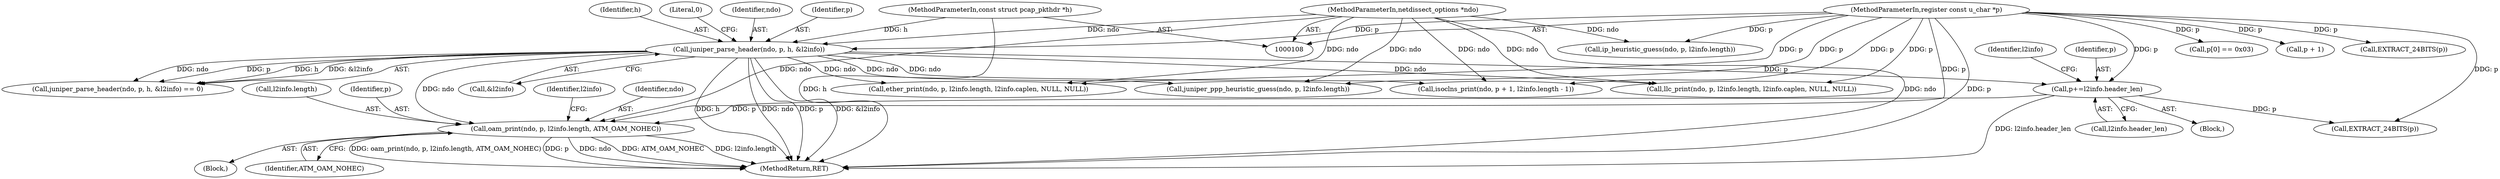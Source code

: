 digraph "0_tcpdump_1dcd10aceabbc03bf571ea32b892c522cbe923de_6@pointer" {
"1000147" [label="(Call,oam_print(ndo, p, l2info.length, ATM_OAM_NOHEC))"];
"1000122" [label="(Call,juniper_parse_header(ndo, p, h, &l2info))"];
"1000109" [label="(MethodParameterIn,netdissect_options *ndo)"];
"1000111" [label="(MethodParameterIn,register const u_char *p)"];
"1000110" [label="(MethodParameterIn,const struct pcap_pkthdr *h)"];
"1000133" [label="(Call,p+=l2info.header_len)"];
"1000149" [label="(Identifier,p)"];
"1000146" [label="(Block,)"];
"1000121" [label="(Call,juniper_parse_header(ndo, p, h, &l2info) == 0)"];
"1000142" [label="(Identifier,l2info)"];
"1000161" [label="(Call,EXTRACT_24BITS(p))"];
"1000124" [label="(Identifier,p)"];
"1000125" [label="(Identifier,h)"];
"1000242" [label="(Call,juniper_ppp_heuristic_guess(ndo, p, l2info.length))"];
"1000111" [label="(MethodParameterIn,register const u_char *p)"];
"1000220" [label="(Call,p[0] == 0x03)"];
"1000148" [label="(Identifier,ndo)"];
"1000122" [label="(Call,juniper_parse_header(ndo, p, h, &l2info))"];
"1000153" [label="(Identifier,ATM_OAM_NOHEC)"];
"1000150" [label="(Call,l2info.length)"];
"1000112" [label="(Block,)"];
"1000147" [label="(Call,oam_print(ndo, p, l2info.length, ATM_OAM_NOHEC))"];
"1000171" [label="(Call,llc_print(ndo, p, l2info.length, l2info.caplen, NULL, NULL))"];
"1000228" [label="(Call,p + 1)"];
"1000270" [label="(MethodReturn,RET)"];
"1000126" [label="(Call,&l2info)"];
"1000128" [label="(Literal,0)"];
"1000135" [label="(Call,l2info.header_len)"];
"1000255" [label="(Call,ip_heuristic_guess(ndo, p, l2info.length))"];
"1000204" [label="(Call,ether_print(ndo, p, l2info.length, l2info.caplen, NULL, NULL))"];
"1000165" [label="(Call,EXTRACT_24BITS(p))"];
"1000133" [label="(Call,p+=l2info.header_len)"];
"1000109" [label="(MethodParameterIn,netdissect_options *ndo)"];
"1000134" [label="(Identifier,p)"];
"1000156" [label="(Identifier,l2info)"];
"1000226" [label="(Call,isoclns_print(ndo, p + 1, l2info.length - 1))"];
"1000123" [label="(Identifier,ndo)"];
"1000110" [label="(MethodParameterIn,const struct pcap_pkthdr *h)"];
"1000147" -> "1000146"  [label="AST: "];
"1000147" -> "1000153"  [label="CFG: "];
"1000148" -> "1000147"  [label="AST: "];
"1000149" -> "1000147"  [label="AST: "];
"1000150" -> "1000147"  [label="AST: "];
"1000153" -> "1000147"  [label="AST: "];
"1000156" -> "1000147"  [label="CFG: "];
"1000147" -> "1000270"  [label="DDG: p"];
"1000147" -> "1000270"  [label="DDG: ndo"];
"1000147" -> "1000270"  [label="DDG: ATM_OAM_NOHEC"];
"1000147" -> "1000270"  [label="DDG: l2info.length"];
"1000147" -> "1000270"  [label="DDG: oam_print(ndo, p, l2info.length, ATM_OAM_NOHEC)"];
"1000122" -> "1000147"  [label="DDG: ndo"];
"1000109" -> "1000147"  [label="DDG: ndo"];
"1000133" -> "1000147"  [label="DDG: p"];
"1000111" -> "1000147"  [label="DDG: p"];
"1000122" -> "1000121"  [label="AST: "];
"1000122" -> "1000126"  [label="CFG: "];
"1000123" -> "1000122"  [label="AST: "];
"1000124" -> "1000122"  [label="AST: "];
"1000125" -> "1000122"  [label="AST: "];
"1000126" -> "1000122"  [label="AST: "];
"1000128" -> "1000122"  [label="CFG: "];
"1000122" -> "1000270"  [label="DDG: &l2info"];
"1000122" -> "1000270"  [label="DDG: h"];
"1000122" -> "1000270"  [label="DDG: ndo"];
"1000122" -> "1000270"  [label="DDG: p"];
"1000122" -> "1000121"  [label="DDG: ndo"];
"1000122" -> "1000121"  [label="DDG: p"];
"1000122" -> "1000121"  [label="DDG: h"];
"1000122" -> "1000121"  [label="DDG: &l2info"];
"1000109" -> "1000122"  [label="DDG: ndo"];
"1000111" -> "1000122"  [label="DDG: p"];
"1000110" -> "1000122"  [label="DDG: h"];
"1000122" -> "1000133"  [label="DDG: p"];
"1000122" -> "1000171"  [label="DDG: ndo"];
"1000122" -> "1000204"  [label="DDG: ndo"];
"1000122" -> "1000226"  [label="DDG: ndo"];
"1000122" -> "1000242"  [label="DDG: ndo"];
"1000109" -> "1000108"  [label="AST: "];
"1000109" -> "1000270"  [label="DDG: ndo"];
"1000109" -> "1000171"  [label="DDG: ndo"];
"1000109" -> "1000204"  [label="DDG: ndo"];
"1000109" -> "1000226"  [label="DDG: ndo"];
"1000109" -> "1000242"  [label="DDG: ndo"];
"1000109" -> "1000255"  [label="DDG: ndo"];
"1000111" -> "1000108"  [label="AST: "];
"1000111" -> "1000270"  [label="DDG: p"];
"1000111" -> "1000133"  [label="DDG: p"];
"1000111" -> "1000161"  [label="DDG: p"];
"1000111" -> "1000165"  [label="DDG: p"];
"1000111" -> "1000171"  [label="DDG: p"];
"1000111" -> "1000204"  [label="DDG: p"];
"1000111" -> "1000220"  [label="DDG: p"];
"1000111" -> "1000226"  [label="DDG: p"];
"1000111" -> "1000228"  [label="DDG: p"];
"1000111" -> "1000242"  [label="DDG: p"];
"1000111" -> "1000255"  [label="DDG: p"];
"1000110" -> "1000108"  [label="AST: "];
"1000110" -> "1000270"  [label="DDG: h"];
"1000133" -> "1000112"  [label="AST: "];
"1000133" -> "1000135"  [label="CFG: "];
"1000134" -> "1000133"  [label="AST: "];
"1000135" -> "1000133"  [label="AST: "];
"1000142" -> "1000133"  [label="CFG: "];
"1000133" -> "1000270"  [label="DDG: l2info.header_len"];
"1000133" -> "1000161"  [label="DDG: p"];
}
